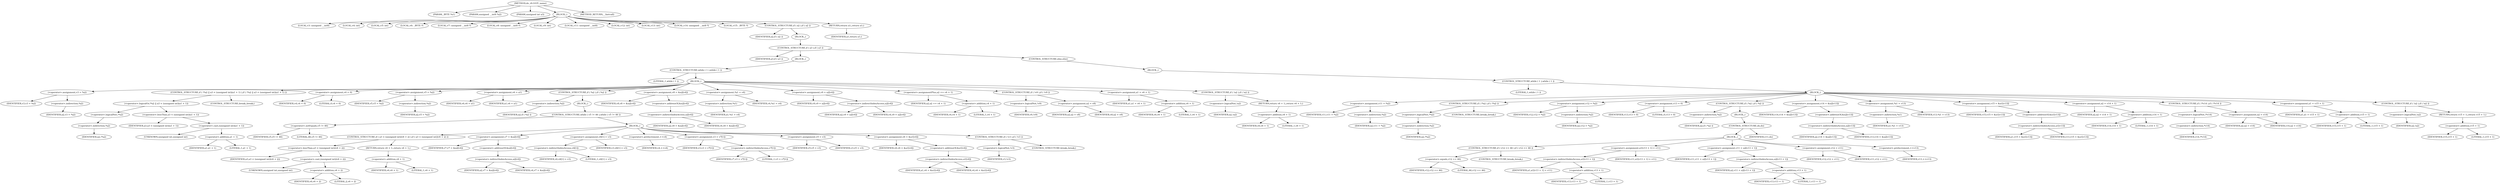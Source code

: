 digraph do_rfc1035_name {  
"1000113" [label = "(METHOD,do_rfc1035_name)" ]
"1000114" [label = "(PARAM,_BYTE *a1)" ]
"1000115" [label = "(PARAM,unsigned __int8 *a2)" ]
"1000116" [label = "(PARAM,unsigned int a3)" ]
"1000117" [label = "(BLOCK,,)" ]
"1000118" [label = "(LOCAL,v3: unsigned __int8)" ]
"1000119" [label = "(LOCAL,v4: int)" ]
"1000120" [label = "(LOCAL,v5: int)" ]
"1000121" [label = "(LOCAL,v6: _BYTE *)" ]
"1000122" [label = "(LOCAL,v7: unsigned __int8 *)" ]
"1000123" [label = "(LOCAL,v8: unsigned __int8 *)" ]
"1000124" [label = "(LOCAL,v9: int)" ]
"1000125" [label = "(LOCAL,v11: unsigned __int8)" ]
"1000126" [label = "(LOCAL,v12: int)" ]
"1000127" [label = "(LOCAL,v13: int)" ]
"1000128" [label = "(LOCAL,v14: unsigned __int8 *)" ]
"1000129" [label = "(LOCAL,v15: _BYTE *)" ]
"1000130" [label = "(CONTROL_STRUCTURE,if ( a2 ),if ( a2 ))" ]
"1000131" [label = "(IDENTIFIER,a2,if ( a2 ))" ]
"1000132" [label = "(BLOCK,,)" ]
"1000133" [label = "(CONTROL_STRUCTURE,if ( a3 ),if ( a3 ))" ]
"1000134" [label = "(IDENTIFIER,a3,if ( a3 ))" ]
"1000135" [label = "(BLOCK,,)" ]
"1000136" [label = "(CONTROL_STRUCTURE,while ( 1 ),while ( 1 ))" ]
"1000137" [label = "(LITERAL,1,while ( 1 ))" ]
"1000138" [label = "(BLOCK,,)" ]
"1000139" [label = "(<operator>.assignment,v3 = *a2)" ]
"1000140" [label = "(IDENTIFIER,v3,v3 = *a2)" ]
"1000141" [label = "(<operator>.indirection,*a2)" ]
"1000142" [label = "(IDENTIFIER,a2,v3 = *a2)" ]
"1000143" [label = "(CONTROL_STRUCTURE,if ( !*a2 || a3 < (unsigned int)(a1 + 1) ),if ( !*a2 || a3 < (unsigned int)(a1 + 1) ))" ]
"1000144" [label = "(<operator>.logicalOr,!*a2 || a3 < (unsigned int)(a1 + 1))" ]
"1000145" [label = "(<operator>.logicalNot,!*a2)" ]
"1000146" [label = "(<operator>.indirection,*a2)" ]
"1000147" [label = "(IDENTIFIER,a2,!*a2)" ]
"1000148" [label = "(<operator>.lessThan,a3 < (unsigned int)(a1 + 1))" ]
"1000149" [label = "(IDENTIFIER,a3,a3 < (unsigned int)(a1 + 1))" ]
"1000150" [label = "(<operator>.cast,(unsigned int)(a1 + 1))" ]
"1000151" [label = "(UNKNOWN,unsigned int,unsigned int)" ]
"1000152" [label = "(<operator>.addition,a1 + 1)" ]
"1000153" [label = "(IDENTIFIER,a1,a1 + 1)" ]
"1000154" [label = "(LITERAL,1,a1 + 1)" ]
"1000155" [label = "(CONTROL_STRUCTURE,break;,break;)" ]
"1000156" [label = "(<operator>.assignment,v4 = 0)" ]
"1000157" [label = "(IDENTIFIER,v4,v4 = 0)" ]
"1000158" [label = "(LITERAL,0,v4 = 0)" ]
"1000159" [label = "(<operator>.assignment,v5 = *a2)" ]
"1000160" [label = "(IDENTIFIER,v5,v5 = *a2)" ]
"1000161" [label = "(<operator>.indirection,*a2)" ]
"1000162" [label = "(IDENTIFIER,a2,v5 = *a2)" ]
"1000163" [label = "(<operator>.assignment,v6 = a1)" ]
"1000164" [label = "(IDENTIFIER,v6,v6 = a1)" ]
"1000165" [label = "(IDENTIFIER,a1,v6 = a1)" ]
"1000166" [label = "(CONTROL_STRUCTURE,if ( *a2 ),if ( *a2 ))" ]
"1000167" [label = "(<operator>.indirection,*a2)" ]
"1000168" [label = "(IDENTIFIER,a2,if ( *a2 ))" ]
"1000169" [label = "(BLOCK,,)" ]
"1000170" [label = "(CONTROL_STRUCTURE,while ( v5 != 46 ),while ( v5 != 46 ))" ]
"1000171" [label = "(<operator>.notEquals,v5 != 46)" ]
"1000172" [label = "(IDENTIFIER,v5,v5 != 46)" ]
"1000173" [label = "(LITERAL,46,v5 != 46)" ]
"1000174" [label = "(BLOCK,,)" ]
"1000175" [label = "(CONTROL_STRUCTURE,if ( a3 < (unsigned int)(v6 + 2) ),if ( a3 < (unsigned int)(v6 + 2) ))" ]
"1000176" [label = "(<operator>.lessThan,a3 < (unsigned int)(v6 + 2))" ]
"1000177" [label = "(IDENTIFIER,a3,a3 < (unsigned int)(v6 + 2))" ]
"1000178" [label = "(<operator>.cast,(unsigned int)(v6 + 2))" ]
"1000179" [label = "(UNKNOWN,unsigned int,unsigned int)" ]
"1000180" [label = "(<operator>.addition,v6 + 2)" ]
"1000181" [label = "(IDENTIFIER,v6,v6 + 2)" ]
"1000182" [label = "(LITERAL,2,v6 + 2)" ]
"1000183" [label = "(RETURN,return v6 + 1;,return v6 + 1;)" ]
"1000184" [label = "(<operator>.addition,v6 + 1)" ]
"1000185" [label = "(IDENTIFIER,v6,v6 + 1)" ]
"1000186" [label = "(LITERAL,1,v6 + 1)" ]
"1000187" [label = "(<operator>.assignment,v7 = &a2[v4])" ]
"1000188" [label = "(IDENTIFIER,v7,v7 = &a2[v4])" ]
"1000189" [label = "(<operator>.addressOf,&a2[v4])" ]
"1000190" [label = "(<operator>.indirectIndexAccess,a2[v4])" ]
"1000191" [label = "(IDENTIFIER,a2,v7 = &a2[v4])" ]
"1000192" [label = "(IDENTIFIER,v4,v7 = &a2[v4])" ]
"1000193" [label = "(<operator>.assignment,v6[1] = v3)" ]
"1000194" [label = "(<operator>.indirectIndexAccess,v6[1])" ]
"1000195" [label = "(IDENTIFIER,v6,v6[1] = v3)" ]
"1000196" [label = "(LITERAL,1,v6[1] = v3)" ]
"1000197" [label = "(IDENTIFIER,v3,v6[1] = v3)" ]
"1000198" [label = "(<operator>.preIncrement,++v4)" ]
"1000199" [label = "(IDENTIFIER,v4,++v4)" ]
"1000200" [label = "(<operator>.assignment,v3 = v7[1])" ]
"1000201" [label = "(IDENTIFIER,v3,v3 = v7[1])" ]
"1000202" [label = "(<operator>.indirectIndexAccess,v7[1])" ]
"1000203" [label = "(IDENTIFIER,v7,v3 = v7[1])" ]
"1000204" [label = "(LITERAL,1,v3 = v7[1])" ]
"1000205" [label = "(<operator>.assignment,v5 = v3)" ]
"1000206" [label = "(IDENTIFIER,v5,v5 = v3)" ]
"1000207" [label = "(IDENTIFIER,v3,v5 = v3)" ]
"1000208" [label = "(<operator>.assignment,v6 = &a1[v4])" ]
"1000209" [label = "(IDENTIFIER,v6,v6 = &a1[v4])" ]
"1000210" [label = "(<operator>.addressOf,&a1[v4])" ]
"1000211" [label = "(<operator>.indirectIndexAccess,a1[v4])" ]
"1000212" [label = "(IDENTIFIER,a1,v6 = &a1[v4])" ]
"1000213" [label = "(IDENTIFIER,v4,v6 = &a1[v4])" ]
"1000214" [label = "(CONTROL_STRUCTURE,if ( !v3 ),if ( !v3 ))" ]
"1000215" [label = "(<operator>.logicalNot,!v3)" ]
"1000216" [label = "(IDENTIFIER,v3,!v3)" ]
"1000217" [label = "(CONTROL_STRUCTURE,break;,break;)" ]
"1000218" [label = "(<operator>.assignment,v8 = &a2[v4])" ]
"1000219" [label = "(IDENTIFIER,v8,v8 = &a2[v4])" ]
"1000220" [label = "(<operator>.addressOf,&a2[v4])" ]
"1000221" [label = "(<operator>.indirectIndexAccess,a2[v4])" ]
"1000222" [label = "(IDENTIFIER,a2,v8 = &a2[v4])" ]
"1000223" [label = "(IDENTIFIER,v4,v8 = &a2[v4])" ]
"1000224" [label = "(<operator>.assignment,*a1 = v4)" ]
"1000225" [label = "(<operator>.indirection,*a1)" ]
"1000226" [label = "(IDENTIFIER,a1,*a1 = v4)" ]
"1000227" [label = "(IDENTIFIER,v4,*a1 = v4)" ]
"1000228" [label = "(<operator>.assignment,v9 = a2[v4])" ]
"1000229" [label = "(IDENTIFIER,v9,v9 = a2[v4])" ]
"1000230" [label = "(<operator>.indirectIndexAccess,a2[v4])" ]
"1000231" [label = "(IDENTIFIER,a2,v9 = a2[v4])" ]
"1000232" [label = "(IDENTIFIER,v4,v9 = a2[v4])" ]
"1000233" [label = "(<operator>.assignmentPlus,a2 += v4 + 1)" ]
"1000234" [label = "(IDENTIFIER,a2,a2 += v4 + 1)" ]
"1000235" [label = "(<operator>.addition,v4 + 1)" ]
"1000236" [label = "(IDENTIFIER,v4,v4 + 1)" ]
"1000237" [label = "(LITERAL,1,v4 + 1)" ]
"1000238" [label = "(CONTROL_STRUCTURE,if ( !v9 ),if ( !v9 ))" ]
"1000239" [label = "(<operator>.logicalNot,!v9)" ]
"1000240" [label = "(IDENTIFIER,v9,!v9)" ]
"1000241" [label = "(<operator>.assignment,a2 = v8)" ]
"1000242" [label = "(IDENTIFIER,a2,a2 = v8)" ]
"1000243" [label = "(IDENTIFIER,v8,a2 = v8)" ]
"1000244" [label = "(<operator>.assignment,a1 = v6 + 1)" ]
"1000245" [label = "(IDENTIFIER,a1,a1 = v6 + 1)" ]
"1000246" [label = "(<operator>.addition,v6 + 1)" ]
"1000247" [label = "(IDENTIFIER,v6,v6 + 1)" ]
"1000248" [label = "(LITERAL,1,v6 + 1)" ]
"1000249" [label = "(CONTROL_STRUCTURE,if ( !a2 ),if ( !a2 ))" ]
"1000250" [label = "(<operator>.logicalNot,!a2)" ]
"1000251" [label = "(IDENTIFIER,a2,!a2)" ]
"1000252" [label = "(RETURN,return v6 + 1;,return v6 + 1;)" ]
"1000253" [label = "(<operator>.addition,v6 + 1)" ]
"1000254" [label = "(IDENTIFIER,v6,v6 + 1)" ]
"1000255" [label = "(LITERAL,1,v6 + 1)" ]
"1000256" [label = "(CONTROL_STRUCTURE,else,else)" ]
"1000257" [label = "(BLOCK,,)" ]
"1000258" [label = "(CONTROL_STRUCTURE,while ( 1 ),while ( 1 ))" ]
"1000259" [label = "(LITERAL,1,while ( 1 ))" ]
"1000260" [label = "(BLOCK,,)" ]
"1000261" [label = "(<operator>.assignment,v11 = *a2)" ]
"1000262" [label = "(IDENTIFIER,v11,v11 = *a2)" ]
"1000263" [label = "(<operator>.indirection,*a2)" ]
"1000264" [label = "(IDENTIFIER,a2,v11 = *a2)" ]
"1000265" [label = "(CONTROL_STRUCTURE,if ( !*a2 ),if ( !*a2 ))" ]
"1000266" [label = "(<operator>.logicalNot,!*a2)" ]
"1000267" [label = "(<operator>.indirection,*a2)" ]
"1000268" [label = "(IDENTIFIER,a2,!*a2)" ]
"1000269" [label = "(CONTROL_STRUCTURE,break;,break;)" ]
"1000270" [label = "(<operator>.assignment,v12 = *a2)" ]
"1000271" [label = "(IDENTIFIER,v12,v12 = *a2)" ]
"1000272" [label = "(<operator>.indirection,*a2)" ]
"1000273" [label = "(IDENTIFIER,a2,v12 = *a2)" ]
"1000274" [label = "(<operator>.assignment,v13 = 0)" ]
"1000275" [label = "(IDENTIFIER,v13,v13 = 0)" ]
"1000276" [label = "(LITERAL,0,v13 = 0)" ]
"1000277" [label = "(CONTROL_STRUCTURE,if ( *a2 ),if ( *a2 ))" ]
"1000278" [label = "(<operator>.indirection,*a2)" ]
"1000279" [label = "(IDENTIFIER,a2,if ( *a2 ))" ]
"1000280" [label = "(BLOCK,,)" ]
"1000281" [label = "(CONTROL_STRUCTURE,do,do)" ]
"1000282" [label = "(BLOCK,,)" ]
"1000283" [label = "(CONTROL_STRUCTURE,if ( v12 == 46 ),if ( v12 == 46 ))" ]
"1000284" [label = "(<operator>.equals,v12 == 46)" ]
"1000285" [label = "(IDENTIFIER,v12,v12 == 46)" ]
"1000286" [label = "(LITERAL,46,v12 == 46)" ]
"1000287" [label = "(CONTROL_STRUCTURE,break;,break;)" ]
"1000288" [label = "(<operator>.assignment,a1[v13 + 1] = v11)" ]
"1000289" [label = "(<operator>.indirectIndexAccess,a1[v13 + 1])" ]
"1000290" [label = "(IDENTIFIER,a1,a1[v13 + 1] = v11)" ]
"1000291" [label = "(<operator>.addition,v13 + 1)" ]
"1000292" [label = "(IDENTIFIER,v13,v13 + 1)" ]
"1000293" [label = "(LITERAL,1,v13 + 1)" ]
"1000294" [label = "(IDENTIFIER,v11,a1[v13 + 1] = v11)" ]
"1000295" [label = "(<operator>.assignment,v11 = a2[v13 + 1])" ]
"1000296" [label = "(IDENTIFIER,v11,v11 = a2[v13 + 1])" ]
"1000297" [label = "(<operator>.indirectIndexAccess,a2[v13 + 1])" ]
"1000298" [label = "(IDENTIFIER,a2,v11 = a2[v13 + 1])" ]
"1000299" [label = "(<operator>.addition,v13 + 1)" ]
"1000300" [label = "(IDENTIFIER,v13,v13 + 1)" ]
"1000301" [label = "(LITERAL,1,v13 + 1)" ]
"1000302" [label = "(<operator>.assignment,v12 = v11)" ]
"1000303" [label = "(IDENTIFIER,v12,v12 = v11)" ]
"1000304" [label = "(IDENTIFIER,v11,v12 = v11)" ]
"1000305" [label = "(<operator>.preIncrement,++v13)" ]
"1000306" [label = "(IDENTIFIER,v13,++v13)" ]
"1000307" [label = "(IDENTIFIER,v11,do)" ]
"1000308" [label = "(<operator>.assignment,v14 = &a2[v13])" ]
"1000309" [label = "(IDENTIFIER,v14,v14 = &a2[v13])" ]
"1000310" [label = "(<operator>.addressOf,&a2[v13])" ]
"1000311" [label = "(<operator>.indirectIndexAccess,a2[v13])" ]
"1000312" [label = "(IDENTIFIER,a2,v14 = &a2[v13])" ]
"1000313" [label = "(IDENTIFIER,v13,v14 = &a2[v13])" ]
"1000314" [label = "(<operator>.assignment,*a1 = v13)" ]
"1000315" [label = "(<operator>.indirection,*a1)" ]
"1000316" [label = "(IDENTIFIER,a1,*a1 = v13)" ]
"1000317" [label = "(IDENTIFIER,v13,*a1 = v13)" ]
"1000318" [label = "(<operator>.assignment,v15 = &a1[v13])" ]
"1000319" [label = "(IDENTIFIER,v15,v15 = &a1[v13])" ]
"1000320" [label = "(<operator>.addressOf,&a1[v13])" ]
"1000321" [label = "(<operator>.indirectIndexAccess,a1[v13])" ]
"1000322" [label = "(IDENTIFIER,a1,v15 = &a1[v13])" ]
"1000323" [label = "(IDENTIFIER,v13,v15 = &a1[v13])" ]
"1000324" [label = "(<operator>.assignment,a2 = v14 + 1)" ]
"1000325" [label = "(IDENTIFIER,a2,a2 = v14 + 1)" ]
"1000326" [label = "(<operator>.addition,v14 + 1)" ]
"1000327" [label = "(IDENTIFIER,v14,v14 + 1)" ]
"1000328" [label = "(LITERAL,1,v14 + 1)" ]
"1000329" [label = "(CONTROL_STRUCTURE,if ( !*v14 ),if ( !*v14 ))" ]
"1000330" [label = "(<operator>.logicalNot,!*v14)" ]
"1000331" [label = "(<operator>.indirection,*v14)" ]
"1000332" [label = "(IDENTIFIER,v14,!*v14)" ]
"1000333" [label = "(<operator>.assignment,a2 = v14)" ]
"1000334" [label = "(IDENTIFIER,a2,a2 = v14)" ]
"1000335" [label = "(IDENTIFIER,v14,a2 = v14)" ]
"1000336" [label = "(<operator>.assignment,a1 = v15 + 1)" ]
"1000337" [label = "(IDENTIFIER,a1,a1 = v15 + 1)" ]
"1000338" [label = "(<operator>.addition,v15 + 1)" ]
"1000339" [label = "(IDENTIFIER,v15,v15 + 1)" ]
"1000340" [label = "(LITERAL,1,v15 + 1)" ]
"1000341" [label = "(CONTROL_STRUCTURE,if ( !a2 ),if ( !a2 ))" ]
"1000342" [label = "(<operator>.logicalNot,!a2)" ]
"1000343" [label = "(IDENTIFIER,a2,!a2)" ]
"1000344" [label = "(RETURN,return v15 + 1;,return v15 + 1;)" ]
"1000345" [label = "(<operator>.addition,v15 + 1)" ]
"1000346" [label = "(IDENTIFIER,v15,v15 + 1)" ]
"1000347" [label = "(LITERAL,1,v15 + 1)" ]
"1000348" [label = "(RETURN,return a1;,return a1;)" ]
"1000349" [label = "(IDENTIFIER,a1,return a1;)" ]
"1000350" [label = "(METHOD_RETURN,__fastcall)" ]
  "1000113" -> "1000114" 
  "1000113" -> "1000115" 
  "1000113" -> "1000116" 
  "1000113" -> "1000117" 
  "1000113" -> "1000350" 
  "1000117" -> "1000118" 
  "1000117" -> "1000119" 
  "1000117" -> "1000120" 
  "1000117" -> "1000121" 
  "1000117" -> "1000122" 
  "1000117" -> "1000123" 
  "1000117" -> "1000124" 
  "1000117" -> "1000125" 
  "1000117" -> "1000126" 
  "1000117" -> "1000127" 
  "1000117" -> "1000128" 
  "1000117" -> "1000129" 
  "1000117" -> "1000130" 
  "1000117" -> "1000348" 
  "1000130" -> "1000131" 
  "1000130" -> "1000132" 
  "1000132" -> "1000133" 
  "1000133" -> "1000134" 
  "1000133" -> "1000135" 
  "1000133" -> "1000256" 
  "1000135" -> "1000136" 
  "1000136" -> "1000137" 
  "1000136" -> "1000138" 
  "1000138" -> "1000139" 
  "1000138" -> "1000143" 
  "1000138" -> "1000156" 
  "1000138" -> "1000159" 
  "1000138" -> "1000163" 
  "1000138" -> "1000166" 
  "1000138" -> "1000218" 
  "1000138" -> "1000224" 
  "1000138" -> "1000228" 
  "1000138" -> "1000233" 
  "1000138" -> "1000238" 
  "1000138" -> "1000244" 
  "1000138" -> "1000249" 
  "1000139" -> "1000140" 
  "1000139" -> "1000141" 
  "1000141" -> "1000142" 
  "1000143" -> "1000144" 
  "1000143" -> "1000155" 
  "1000144" -> "1000145" 
  "1000144" -> "1000148" 
  "1000145" -> "1000146" 
  "1000146" -> "1000147" 
  "1000148" -> "1000149" 
  "1000148" -> "1000150" 
  "1000150" -> "1000151" 
  "1000150" -> "1000152" 
  "1000152" -> "1000153" 
  "1000152" -> "1000154" 
  "1000156" -> "1000157" 
  "1000156" -> "1000158" 
  "1000159" -> "1000160" 
  "1000159" -> "1000161" 
  "1000161" -> "1000162" 
  "1000163" -> "1000164" 
  "1000163" -> "1000165" 
  "1000166" -> "1000167" 
  "1000166" -> "1000169" 
  "1000167" -> "1000168" 
  "1000169" -> "1000170" 
  "1000170" -> "1000171" 
  "1000170" -> "1000174" 
  "1000171" -> "1000172" 
  "1000171" -> "1000173" 
  "1000174" -> "1000175" 
  "1000174" -> "1000187" 
  "1000174" -> "1000193" 
  "1000174" -> "1000198" 
  "1000174" -> "1000200" 
  "1000174" -> "1000205" 
  "1000174" -> "1000208" 
  "1000174" -> "1000214" 
  "1000175" -> "1000176" 
  "1000175" -> "1000183" 
  "1000176" -> "1000177" 
  "1000176" -> "1000178" 
  "1000178" -> "1000179" 
  "1000178" -> "1000180" 
  "1000180" -> "1000181" 
  "1000180" -> "1000182" 
  "1000183" -> "1000184" 
  "1000184" -> "1000185" 
  "1000184" -> "1000186" 
  "1000187" -> "1000188" 
  "1000187" -> "1000189" 
  "1000189" -> "1000190" 
  "1000190" -> "1000191" 
  "1000190" -> "1000192" 
  "1000193" -> "1000194" 
  "1000193" -> "1000197" 
  "1000194" -> "1000195" 
  "1000194" -> "1000196" 
  "1000198" -> "1000199" 
  "1000200" -> "1000201" 
  "1000200" -> "1000202" 
  "1000202" -> "1000203" 
  "1000202" -> "1000204" 
  "1000205" -> "1000206" 
  "1000205" -> "1000207" 
  "1000208" -> "1000209" 
  "1000208" -> "1000210" 
  "1000210" -> "1000211" 
  "1000211" -> "1000212" 
  "1000211" -> "1000213" 
  "1000214" -> "1000215" 
  "1000214" -> "1000217" 
  "1000215" -> "1000216" 
  "1000218" -> "1000219" 
  "1000218" -> "1000220" 
  "1000220" -> "1000221" 
  "1000221" -> "1000222" 
  "1000221" -> "1000223" 
  "1000224" -> "1000225" 
  "1000224" -> "1000227" 
  "1000225" -> "1000226" 
  "1000228" -> "1000229" 
  "1000228" -> "1000230" 
  "1000230" -> "1000231" 
  "1000230" -> "1000232" 
  "1000233" -> "1000234" 
  "1000233" -> "1000235" 
  "1000235" -> "1000236" 
  "1000235" -> "1000237" 
  "1000238" -> "1000239" 
  "1000238" -> "1000241" 
  "1000239" -> "1000240" 
  "1000241" -> "1000242" 
  "1000241" -> "1000243" 
  "1000244" -> "1000245" 
  "1000244" -> "1000246" 
  "1000246" -> "1000247" 
  "1000246" -> "1000248" 
  "1000249" -> "1000250" 
  "1000249" -> "1000252" 
  "1000250" -> "1000251" 
  "1000252" -> "1000253" 
  "1000253" -> "1000254" 
  "1000253" -> "1000255" 
  "1000256" -> "1000257" 
  "1000257" -> "1000258" 
  "1000258" -> "1000259" 
  "1000258" -> "1000260" 
  "1000260" -> "1000261" 
  "1000260" -> "1000265" 
  "1000260" -> "1000270" 
  "1000260" -> "1000274" 
  "1000260" -> "1000277" 
  "1000260" -> "1000308" 
  "1000260" -> "1000314" 
  "1000260" -> "1000318" 
  "1000260" -> "1000324" 
  "1000260" -> "1000329" 
  "1000260" -> "1000336" 
  "1000260" -> "1000341" 
  "1000261" -> "1000262" 
  "1000261" -> "1000263" 
  "1000263" -> "1000264" 
  "1000265" -> "1000266" 
  "1000265" -> "1000269" 
  "1000266" -> "1000267" 
  "1000267" -> "1000268" 
  "1000270" -> "1000271" 
  "1000270" -> "1000272" 
  "1000272" -> "1000273" 
  "1000274" -> "1000275" 
  "1000274" -> "1000276" 
  "1000277" -> "1000278" 
  "1000277" -> "1000280" 
  "1000278" -> "1000279" 
  "1000280" -> "1000281" 
  "1000281" -> "1000282" 
  "1000281" -> "1000307" 
  "1000282" -> "1000283" 
  "1000282" -> "1000288" 
  "1000282" -> "1000295" 
  "1000282" -> "1000302" 
  "1000282" -> "1000305" 
  "1000283" -> "1000284" 
  "1000283" -> "1000287" 
  "1000284" -> "1000285" 
  "1000284" -> "1000286" 
  "1000288" -> "1000289" 
  "1000288" -> "1000294" 
  "1000289" -> "1000290" 
  "1000289" -> "1000291" 
  "1000291" -> "1000292" 
  "1000291" -> "1000293" 
  "1000295" -> "1000296" 
  "1000295" -> "1000297" 
  "1000297" -> "1000298" 
  "1000297" -> "1000299" 
  "1000299" -> "1000300" 
  "1000299" -> "1000301" 
  "1000302" -> "1000303" 
  "1000302" -> "1000304" 
  "1000305" -> "1000306" 
  "1000308" -> "1000309" 
  "1000308" -> "1000310" 
  "1000310" -> "1000311" 
  "1000311" -> "1000312" 
  "1000311" -> "1000313" 
  "1000314" -> "1000315" 
  "1000314" -> "1000317" 
  "1000315" -> "1000316" 
  "1000318" -> "1000319" 
  "1000318" -> "1000320" 
  "1000320" -> "1000321" 
  "1000321" -> "1000322" 
  "1000321" -> "1000323" 
  "1000324" -> "1000325" 
  "1000324" -> "1000326" 
  "1000326" -> "1000327" 
  "1000326" -> "1000328" 
  "1000329" -> "1000330" 
  "1000329" -> "1000333" 
  "1000330" -> "1000331" 
  "1000331" -> "1000332" 
  "1000333" -> "1000334" 
  "1000333" -> "1000335" 
  "1000336" -> "1000337" 
  "1000336" -> "1000338" 
  "1000338" -> "1000339" 
  "1000338" -> "1000340" 
  "1000341" -> "1000342" 
  "1000341" -> "1000344" 
  "1000342" -> "1000343" 
  "1000344" -> "1000345" 
  "1000345" -> "1000346" 
  "1000345" -> "1000347" 
  "1000348" -> "1000349" 
}
